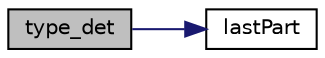 digraph "type_det"
{
 // LATEX_PDF_SIZE
  edge [fontname="Helvetica",fontsize="10",labelfontname="Helvetica",labelfontsize="10"];
  node [fontname="Helvetica",fontsize="10",shape=record];
  rankdir="LR";
  Node1 [label="type_det",height=0.2,width=0.4,color="black", fillcolor="grey75", style="filled", fontcolor="black",tooltip=" "];
  Node1 -> Node2 [color="midnightblue",fontsize="10",style="solid",fontname="Helvetica"];
  Node2 [label="lastPart",height=0.2,width=0.4,color="black", fillcolor="white", style="filled",URL="$string__functions_8hpp.html#a3f3e5a4df9e542b1aa927c29ddf26af3",tooltip=" "];
}
